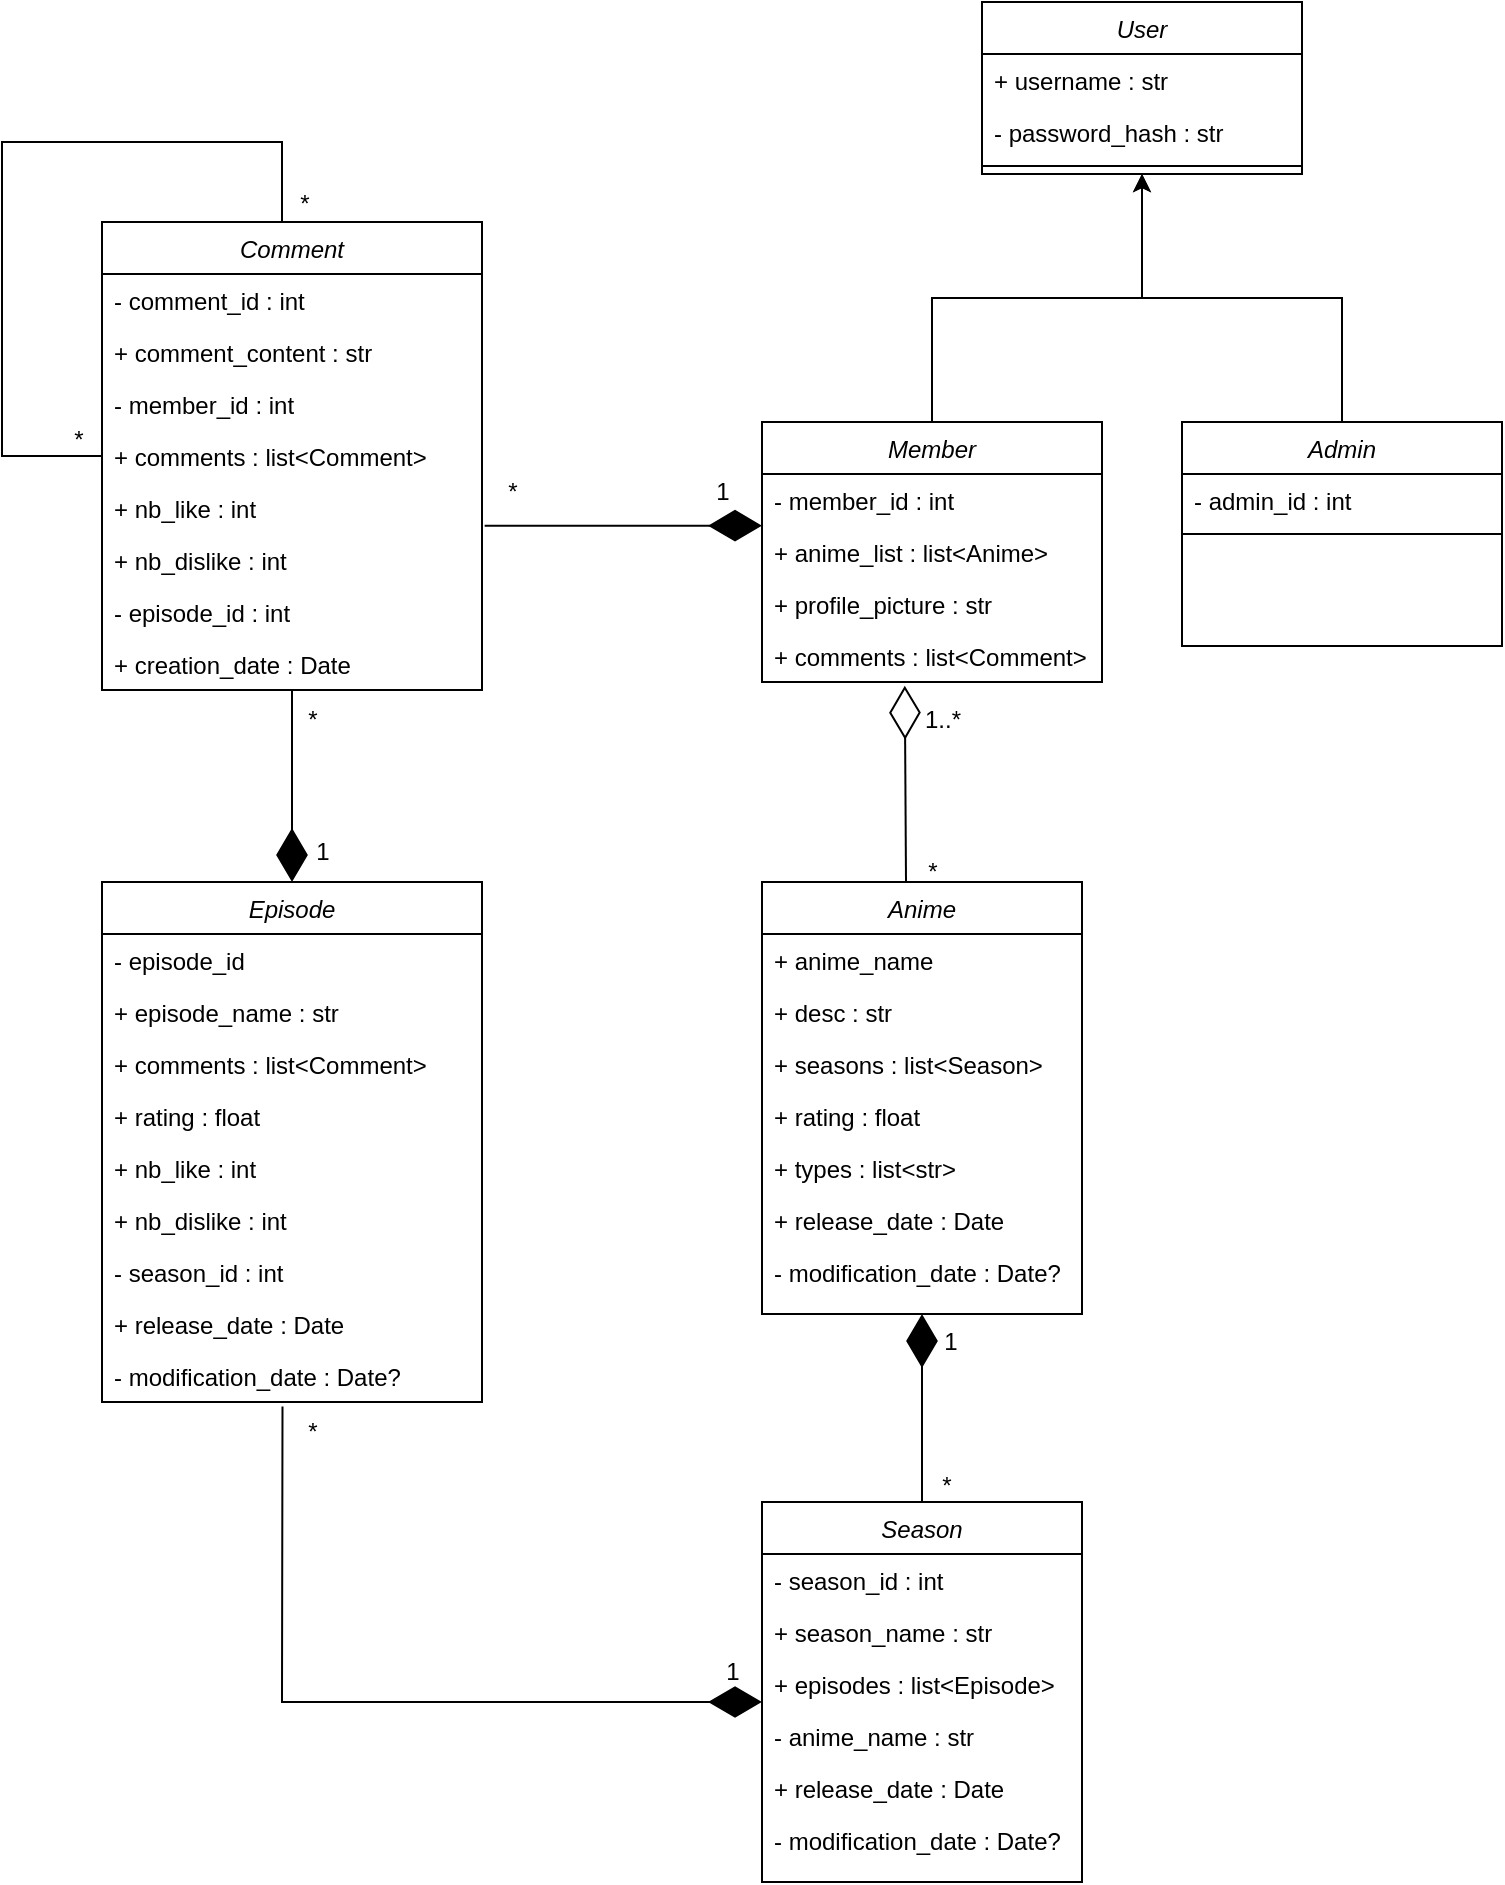 <mxfile version="24.7.17">
  <diagram id="C5RBs43oDa-KdzZeNtuy" name="Page-1">
    <mxGraphModel dx="1902" dy="558" grid="1" gridSize="10" guides="1" tooltips="1" connect="1" arrows="1" fold="1" page="1" pageScale="1" pageWidth="827" pageHeight="1169" math="0" shadow="0">
      <root>
        <mxCell id="WIyWlLk6GJQsqaUBKTNV-0" />
        <mxCell id="WIyWlLk6GJQsqaUBKTNV-1" parent="WIyWlLk6GJQsqaUBKTNV-0" />
        <mxCell id="zkfFHV4jXpPFQw0GAbJ--0" value="User" style="swimlane;fontStyle=2;align=center;verticalAlign=top;childLayout=stackLayout;horizontal=1;startSize=26;horizontalStack=0;resizeParent=1;resizeLast=0;collapsible=1;marginBottom=0;rounded=0;shadow=0;strokeWidth=1;" parent="WIyWlLk6GJQsqaUBKTNV-1" vertex="1">
          <mxGeometry x="210" y="80" width="160" height="86" as="geometry">
            <mxRectangle x="230" y="140" width="160" height="26" as="alternateBounds" />
          </mxGeometry>
        </mxCell>
        <mxCell id="zkfFHV4jXpPFQw0GAbJ--2" value="+ username : str" style="text;align=left;verticalAlign=top;spacingLeft=4;spacingRight=4;overflow=hidden;rotatable=0;points=[[0,0.5],[1,0.5]];portConstraint=eastwest;rounded=0;shadow=0;html=0;" parent="zkfFHV4jXpPFQw0GAbJ--0" vertex="1">
          <mxGeometry y="26" width="160" height="26" as="geometry" />
        </mxCell>
        <mxCell id="ftxAqOQDtA9_uiRcFHo2-0" value="- password_hash : str" style="text;align=left;verticalAlign=top;spacingLeft=4;spacingRight=4;overflow=hidden;rotatable=0;points=[[0,0.5],[1,0.5]];portConstraint=eastwest;rounded=0;shadow=0;html=0;" parent="zkfFHV4jXpPFQw0GAbJ--0" vertex="1">
          <mxGeometry y="52" width="160" height="26" as="geometry" />
        </mxCell>
        <mxCell id="zkfFHV4jXpPFQw0GAbJ--4" value="" style="line;html=1;strokeWidth=1;align=left;verticalAlign=middle;spacingTop=-1;spacingLeft=3;spacingRight=3;rotatable=0;labelPosition=right;points=[];portConstraint=eastwest;" parent="zkfFHV4jXpPFQw0GAbJ--0" vertex="1">
          <mxGeometry y="78" width="160" height="8" as="geometry" />
        </mxCell>
        <mxCell id="ftxAqOQDtA9_uiRcFHo2-26" style="edgeStyle=orthogonalEdgeStyle;rounded=0;orthogonalLoop=1;jettySize=auto;html=1;exitX=0.5;exitY=0;exitDx=0;exitDy=0;entryX=0.5;entryY=1;entryDx=0;entryDy=0;" parent="WIyWlLk6GJQsqaUBKTNV-1" source="ftxAqOQDtA9_uiRcFHo2-1" target="zkfFHV4jXpPFQw0GAbJ--0" edge="1">
          <mxGeometry relative="1" as="geometry" />
        </mxCell>
        <mxCell id="ftxAqOQDtA9_uiRcFHo2-1" value="Member" style="swimlane;fontStyle=2;align=center;verticalAlign=top;childLayout=stackLayout;horizontal=1;startSize=26;horizontalStack=0;resizeParent=1;resizeLast=0;collapsible=1;marginBottom=0;rounded=0;shadow=0;strokeWidth=1;" parent="WIyWlLk6GJQsqaUBKTNV-1" vertex="1">
          <mxGeometry x="100" y="290" width="170" height="130" as="geometry">
            <mxRectangle x="230" y="140" width="160" height="26" as="alternateBounds" />
          </mxGeometry>
        </mxCell>
        <mxCell id="ftxAqOQDtA9_uiRcFHo2-2" value="- member_id : int" style="text;align=left;verticalAlign=top;spacingLeft=4;spacingRight=4;overflow=hidden;rotatable=0;points=[[0,0.5],[1,0.5]];portConstraint=eastwest;" parent="ftxAqOQDtA9_uiRcFHo2-1" vertex="1">
          <mxGeometry y="26" width="170" height="26" as="geometry" />
        </mxCell>
        <mxCell id="ftxAqOQDtA9_uiRcFHo2-19" value="+ anime_list : list&lt;Anime&gt;" style="text;align=left;verticalAlign=top;spacingLeft=4;spacingRight=4;overflow=hidden;rotatable=0;points=[[0,0.5],[1,0.5]];portConstraint=eastwest;" parent="ftxAqOQDtA9_uiRcFHo2-1" vertex="1">
          <mxGeometry y="52" width="170" height="26" as="geometry" />
        </mxCell>
        <mxCell id="ftxAqOQDtA9_uiRcFHo2-16" value="+ profile_picture : str" style="text;align=left;verticalAlign=top;spacingLeft=4;spacingRight=4;overflow=hidden;rotatable=0;points=[[0,0.5],[1,0.5]];portConstraint=eastwest;" parent="ftxAqOQDtA9_uiRcFHo2-1" vertex="1">
          <mxGeometry y="78" width="170" height="26" as="geometry" />
        </mxCell>
        <mxCell id="ftxAqOQDtA9_uiRcFHo2-90" value="+ comments : list&lt;Comment&gt;" style="text;align=left;verticalAlign=top;spacingLeft=4;spacingRight=4;overflow=hidden;rotatable=0;points=[[0,0.5],[1,0.5]];portConstraint=eastwest;" parent="ftxAqOQDtA9_uiRcFHo2-1" vertex="1">
          <mxGeometry y="104" width="170" height="26" as="geometry" />
        </mxCell>
        <mxCell id="ftxAqOQDtA9_uiRcFHo2-27" style="edgeStyle=orthogonalEdgeStyle;rounded=0;orthogonalLoop=1;jettySize=auto;html=1;exitX=0.5;exitY=0;exitDx=0;exitDy=0;entryX=0.5;entryY=1;entryDx=0;entryDy=0;" parent="WIyWlLk6GJQsqaUBKTNV-1" source="ftxAqOQDtA9_uiRcFHo2-21" target="zkfFHV4jXpPFQw0GAbJ--0" edge="1">
          <mxGeometry relative="1" as="geometry" />
        </mxCell>
        <mxCell id="ftxAqOQDtA9_uiRcFHo2-21" value="Admin" style="swimlane;fontStyle=2;align=center;verticalAlign=top;childLayout=stackLayout;horizontal=1;startSize=26;horizontalStack=0;resizeParent=1;resizeLast=0;collapsible=1;marginBottom=0;rounded=0;shadow=0;strokeWidth=1;" parent="WIyWlLk6GJQsqaUBKTNV-1" vertex="1">
          <mxGeometry x="310" y="290" width="160" height="112" as="geometry">
            <mxRectangle x="230" y="140" width="160" height="26" as="alternateBounds" />
          </mxGeometry>
        </mxCell>
        <mxCell id="ftxAqOQDtA9_uiRcFHo2-22" value="- admin_id : int" style="text;align=left;verticalAlign=top;spacingLeft=4;spacingRight=4;overflow=hidden;rotatable=0;points=[[0,0.5],[1,0.5]];portConstraint=eastwest;" parent="ftxAqOQDtA9_uiRcFHo2-21" vertex="1">
          <mxGeometry y="26" width="160" height="26" as="geometry" />
        </mxCell>
        <mxCell id="ftxAqOQDtA9_uiRcFHo2-25" value="" style="line;html=1;strokeWidth=1;align=left;verticalAlign=middle;spacingTop=-1;spacingLeft=3;spacingRight=3;rotatable=0;labelPosition=right;points=[];portConstraint=eastwest;" parent="ftxAqOQDtA9_uiRcFHo2-21" vertex="1">
          <mxGeometry y="52" width="160" height="8" as="geometry" />
        </mxCell>
        <mxCell id="ftxAqOQDtA9_uiRcFHo2-28" value="Anime" style="swimlane;fontStyle=2;align=center;verticalAlign=top;childLayout=stackLayout;horizontal=1;startSize=26;horizontalStack=0;resizeParent=1;resizeLast=0;collapsible=1;marginBottom=0;rounded=0;shadow=0;strokeWidth=1;" parent="WIyWlLk6GJQsqaUBKTNV-1" vertex="1">
          <mxGeometry x="100" y="520" width="160" height="216" as="geometry">
            <mxRectangle x="230" y="140" width="160" height="26" as="alternateBounds" />
          </mxGeometry>
        </mxCell>
        <mxCell id="ftxAqOQDtA9_uiRcFHo2-29" value="+ anime_name" style="text;align=left;verticalAlign=top;spacingLeft=4;spacingRight=4;overflow=hidden;rotatable=0;points=[[0,0.5],[1,0.5]];portConstraint=eastwest;" parent="ftxAqOQDtA9_uiRcFHo2-28" vertex="1">
          <mxGeometry y="26" width="160" height="26" as="geometry" />
        </mxCell>
        <mxCell id="ftxAqOQDtA9_uiRcFHo2-33" value="+ desc : str" style="text;align=left;verticalAlign=top;spacingLeft=4;spacingRight=4;overflow=hidden;rotatable=0;points=[[0,0.5],[1,0.5]];portConstraint=eastwest;" parent="ftxAqOQDtA9_uiRcFHo2-28" vertex="1">
          <mxGeometry y="52" width="160" height="26" as="geometry" />
        </mxCell>
        <mxCell id="ftxAqOQDtA9_uiRcFHo2-30" value="+ seasons : list&lt;Season&gt;" style="text;align=left;verticalAlign=top;spacingLeft=4;spacingRight=4;overflow=hidden;rotatable=0;points=[[0,0.5],[1,0.5]];portConstraint=eastwest;" parent="ftxAqOQDtA9_uiRcFHo2-28" vertex="1">
          <mxGeometry y="78" width="160" height="26" as="geometry" />
        </mxCell>
        <mxCell id="ftxAqOQDtA9_uiRcFHo2-31" value="+ rating : float" style="text;align=left;verticalAlign=top;spacingLeft=4;spacingRight=4;overflow=hidden;rotatable=0;points=[[0,0.5],[1,0.5]];portConstraint=eastwest;" parent="ftxAqOQDtA9_uiRcFHo2-28" vertex="1">
          <mxGeometry y="104" width="160" height="26" as="geometry" />
        </mxCell>
        <mxCell id="ftxAqOQDtA9_uiRcFHo2-34" value="+ types : list&lt;str&gt;" style="text;align=left;verticalAlign=top;spacingLeft=4;spacingRight=4;overflow=hidden;rotatable=0;points=[[0,0.5],[1,0.5]];portConstraint=eastwest;" parent="ftxAqOQDtA9_uiRcFHo2-28" vertex="1">
          <mxGeometry y="130" width="160" height="26" as="geometry" />
        </mxCell>
        <mxCell id="ftxAqOQDtA9_uiRcFHo2-35" value="+ release_date : Date" style="text;align=left;verticalAlign=top;spacingLeft=4;spacingRight=4;overflow=hidden;rotatable=0;points=[[0,0.5],[1,0.5]];portConstraint=eastwest;" parent="ftxAqOQDtA9_uiRcFHo2-28" vertex="1">
          <mxGeometry y="156" width="160" height="26" as="geometry" />
        </mxCell>
        <mxCell id="ftxAqOQDtA9_uiRcFHo2-36" value="- modification_date : Date?" style="text;align=left;verticalAlign=top;spacingLeft=4;spacingRight=4;overflow=hidden;rotatable=0;points=[[0,0.5],[1,0.5]];portConstraint=eastwest;" parent="ftxAqOQDtA9_uiRcFHo2-28" vertex="1">
          <mxGeometry y="182" width="160" height="26" as="geometry" />
        </mxCell>
        <mxCell id="ftxAqOQDtA9_uiRcFHo2-38" value="" style="endArrow=diamondThin;endFill=0;endSize=24;html=1;rounded=0;exitX=0.5;exitY=0;exitDx=0;exitDy=0;entryX=0.42;entryY=1.071;entryDx=0;entryDy=0;entryPerimeter=0;" parent="WIyWlLk6GJQsqaUBKTNV-1" target="ftxAqOQDtA9_uiRcFHo2-90" edge="1">
          <mxGeometry width="160" relative="1" as="geometry">
            <mxPoint x="172" y="520" as="sourcePoint" />
            <mxPoint x="170" y="430" as="targetPoint" />
          </mxGeometry>
        </mxCell>
        <mxCell id="ftxAqOQDtA9_uiRcFHo2-39" value="1..*" style="text;html=1;align=center;verticalAlign=middle;resizable=0;points=[];autosize=1;strokeColor=none;fillColor=none;" parent="WIyWlLk6GJQsqaUBKTNV-1" vertex="1">
          <mxGeometry x="170" y="424" width="40" height="30" as="geometry" />
        </mxCell>
        <mxCell id="ftxAqOQDtA9_uiRcFHo2-40" value="*" style="text;html=1;align=center;verticalAlign=middle;resizable=0;points=[];autosize=1;strokeColor=none;fillColor=none;" parent="WIyWlLk6GJQsqaUBKTNV-1" vertex="1">
          <mxGeometry x="170" y="500" width="30" height="30" as="geometry" />
        </mxCell>
        <mxCell id="ftxAqOQDtA9_uiRcFHo2-43" value="Season" style="swimlane;fontStyle=2;align=center;verticalAlign=top;childLayout=stackLayout;horizontal=1;startSize=26;horizontalStack=0;resizeParent=1;resizeLast=0;collapsible=1;marginBottom=0;rounded=0;shadow=0;strokeWidth=1;" parent="WIyWlLk6GJQsqaUBKTNV-1" vertex="1">
          <mxGeometry x="100" y="830" width="160" height="190" as="geometry">
            <mxRectangle x="230" y="140" width="160" height="26" as="alternateBounds" />
          </mxGeometry>
        </mxCell>
        <mxCell id="ftxAqOQDtA9_uiRcFHo2-44" value="- season_id : int" style="text;align=left;verticalAlign=top;spacingLeft=4;spacingRight=4;overflow=hidden;rotatable=0;points=[[0,0.5],[1,0.5]];portConstraint=eastwest;" parent="ftxAqOQDtA9_uiRcFHo2-43" vertex="1">
          <mxGeometry y="26" width="160" height="26" as="geometry" />
        </mxCell>
        <mxCell id="ftxAqOQDtA9_uiRcFHo2-45" value="+ season_name : str" style="text;align=left;verticalAlign=top;spacingLeft=4;spacingRight=4;overflow=hidden;rotatable=0;points=[[0,0.5],[1,0.5]];portConstraint=eastwest;" parent="ftxAqOQDtA9_uiRcFHo2-43" vertex="1">
          <mxGeometry y="52" width="160" height="26" as="geometry" />
        </mxCell>
        <mxCell id="ftxAqOQDtA9_uiRcFHo2-46" value="+ episodes : list&lt;Episode&gt;" style="text;align=left;verticalAlign=top;spacingLeft=4;spacingRight=4;overflow=hidden;rotatable=0;points=[[0,0.5],[1,0.5]];portConstraint=eastwest;" parent="ftxAqOQDtA9_uiRcFHo2-43" vertex="1">
          <mxGeometry y="78" width="160" height="26" as="geometry" />
        </mxCell>
        <mxCell id="ftxAqOQDtA9_uiRcFHo2-47" value="- anime_name : str" style="text;align=left;verticalAlign=top;spacingLeft=4;spacingRight=4;overflow=hidden;rotatable=0;points=[[0,0.5],[1,0.5]];portConstraint=eastwest;" parent="ftxAqOQDtA9_uiRcFHo2-43" vertex="1">
          <mxGeometry y="104" width="160" height="26" as="geometry" />
        </mxCell>
        <mxCell id="ftxAqOQDtA9_uiRcFHo2-49" value="+ release_date : Date" style="text;align=left;verticalAlign=top;spacingLeft=4;spacingRight=4;overflow=hidden;rotatable=0;points=[[0,0.5],[1,0.5]];portConstraint=eastwest;" parent="ftxAqOQDtA9_uiRcFHo2-43" vertex="1">
          <mxGeometry y="130" width="160" height="26" as="geometry" />
        </mxCell>
        <mxCell id="ftxAqOQDtA9_uiRcFHo2-50" value="- modification_date : Date?" style="text;align=left;verticalAlign=top;spacingLeft=4;spacingRight=4;overflow=hidden;rotatable=0;points=[[0,0.5],[1,0.5]];portConstraint=eastwest;" parent="ftxAqOQDtA9_uiRcFHo2-43" vertex="1">
          <mxGeometry y="156" width="160" height="26" as="geometry" />
        </mxCell>
        <mxCell id="ftxAqOQDtA9_uiRcFHo2-52" value="" style="endArrow=diamondThin;endFill=1;endSize=24;html=1;rounded=0;exitX=0.5;exitY=0;exitDx=0;exitDy=0;entryX=0.5;entryY=1;entryDx=0;entryDy=0;" parent="WIyWlLk6GJQsqaUBKTNV-1" source="ftxAqOQDtA9_uiRcFHo2-43" target="ftxAqOQDtA9_uiRcFHo2-28" edge="1">
          <mxGeometry width="160" relative="1" as="geometry">
            <mxPoint x="260" y="614.5" as="sourcePoint" />
            <mxPoint x="190" y="730" as="targetPoint" />
          </mxGeometry>
        </mxCell>
        <mxCell id="ftxAqOQDtA9_uiRcFHo2-53" value="*" style="text;html=1;align=center;verticalAlign=middle;resizable=0;points=[];autosize=1;strokeColor=none;fillColor=none;" parent="WIyWlLk6GJQsqaUBKTNV-1" vertex="1">
          <mxGeometry x="177" y="807" width="30" height="30" as="geometry" />
        </mxCell>
        <mxCell id="ftxAqOQDtA9_uiRcFHo2-54" value="1" style="text;html=1;align=center;verticalAlign=middle;resizable=0;points=[];autosize=1;strokeColor=none;fillColor=none;" parent="WIyWlLk6GJQsqaUBKTNV-1" vertex="1">
          <mxGeometry x="179" y="735" width="30" height="30" as="geometry" />
        </mxCell>
        <mxCell id="ftxAqOQDtA9_uiRcFHo2-55" value="Episode" style="swimlane;fontStyle=2;align=center;verticalAlign=top;childLayout=stackLayout;horizontal=1;startSize=26;horizontalStack=0;resizeParent=1;resizeLast=0;collapsible=1;marginBottom=0;rounded=0;shadow=0;strokeWidth=1;" parent="WIyWlLk6GJQsqaUBKTNV-1" vertex="1">
          <mxGeometry x="-230" y="520" width="190" height="260" as="geometry">
            <mxRectangle x="230" y="140" width="160" height="26" as="alternateBounds" />
          </mxGeometry>
        </mxCell>
        <mxCell id="ftxAqOQDtA9_uiRcFHo2-56" value="- episode_id" style="text;align=left;verticalAlign=top;spacingLeft=4;spacingRight=4;overflow=hidden;rotatable=0;points=[[0,0.5],[1,0.5]];portConstraint=eastwest;" parent="ftxAqOQDtA9_uiRcFHo2-55" vertex="1">
          <mxGeometry y="26" width="190" height="26" as="geometry" />
        </mxCell>
        <mxCell id="ftxAqOQDtA9_uiRcFHo2-57" value="+ episode_name : str" style="text;align=left;verticalAlign=top;spacingLeft=4;spacingRight=4;overflow=hidden;rotatable=0;points=[[0,0.5],[1,0.5]];portConstraint=eastwest;" parent="ftxAqOQDtA9_uiRcFHo2-55" vertex="1">
          <mxGeometry y="52" width="190" height="26" as="geometry" />
        </mxCell>
        <mxCell id="ftxAqOQDtA9_uiRcFHo2-58" value="+ comments : list&lt;Comment&gt;" style="text;align=left;verticalAlign=top;spacingLeft=4;spacingRight=4;overflow=hidden;rotatable=0;points=[[0,0.5],[1,0.5]];portConstraint=eastwest;" parent="ftxAqOQDtA9_uiRcFHo2-55" vertex="1">
          <mxGeometry y="78" width="190" height="26" as="geometry" />
        </mxCell>
        <mxCell id="ftxAqOQDtA9_uiRcFHo2-59" value="+ rating : float" style="text;align=left;verticalAlign=top;spacingLeft=4;spacingRight=4;overflow=hidden;rotatable=0;points=[[0,0.5],[1,0.5]];portConstraint=eastwest;" parent="ftxAqOQDtA9_uiRcFHo2-55" vertex="1">
          <mxGeometry y="104" width="190" height="26" as="geometry" />
        </mxCell>
        <mxCell id="ftxAqOQDtA9_uiRcFHo2-62" value="+ nb_like : int" style="text;align=left;verticalAlign=top;spacingLeft=4;spacingRight=4;overflow=hidden;rotatable=0;points=[[0,0.5],[1,0.5]];portConstraint=eastwest;" parent="ftxAqOQDtA9_uiRcFHo2-55" vertex="1">
          <mxGeometry y="130" width="190" height="26" as="geometry" />
        </mxCell>
        <mxCell id="ftxAqOQDtA9_uiRcFHo2-63" value="+ nb_dislike : int" style="text;align=left;verticalAlign=top;spacingLeft=4;spacingRight=4;overflow=hidden;rotatable=0;points=[[0,0.5],[1,0.5]];portConstraint=eastwest;" parent="ftxAqOQDtA9_uiRcFHo2-55" vertex="1">
          <mxGeometry y="156" width="190" height="26" as="geometry" />
        </mxCell>
        <mxCell id="ftxAqOQDtA9_uiRcFHo2-64" value="- season_id : int" style="text;align=left;verticalAlign=top;spacingLeft=4;spacingRight=4;overflow=hidden;rotatable=0;points=[[0,0.5],[1,0.5]];portConstraint=eastwest;" parent="ftxAqOQDtA9_uiRcFHo2-55" vertex="1">
          <mxGeometry y="182" width="190" height="26" as="geometry" />
        </mxCell>
        <mxCell id="ftxAqOQDtA9_uiRcFHo2-60" value="+ release_date : Date" style="text;align=left;verticalAlign=top;spacingLeft=4;spacingRight=4;overflow=hidden;rotatable=0;points=[[0,0.5],[1,0.5]];portConstraint=eastwest;" parent="ftxAqOQDtA9_uiRcFHo2-55" vertex="1">
          <mxGeometry y="208" width="190" height="26" as="geometry" />
        </mxCell>
        <mxCell id="ftxAqOQDtA9_uiRcFHo2-61" value="- modification_date : Date?" style="text;align=left;verticalAlign=top;spacingLeft=4;spacingRight=4;overflow=hidden;rotatable=0;points=[[0,0.5],[1,0.5]];portConstraint=eastwest;" parent="ftxAqOQDtA9_uiRcFHo2-55" vertex="1">
          <mxGeometry y="234" width="190" height="26" as="geometry" />
        </mxCell>
        <mxCell id="ftxAqOQDtA9_uiRcFHo2-66" value="" style="endArrow=diamondThin;endFill=1;endSize=24;html=1;rounded=0;exitX=0.475;exitY=1.085;exitDx=0;exitDy=0;exitPerimeter=0;" parent="WIyWlLk6GJQsqaUBKTNV-1" source="ftxAqOQDtA9_uiRcFHo2-61" edge="1">
          <mxGeometry width="160" relative="1" as="geometry">
            <mxPoint x="-60" y="930" as="sourcePoint" />
            <mxPoint x="100" y="930" as="targetPoint" />
            <Array as="points">
              <mxPoint x="-140" y="930" />
            </Array>
          </mxGeometry>
        </mxCell>
        <mxCell id="ftxAqOQDtA9_uiRcFHo2-67" value="1" style="text;html=1;align=center;verticalAlign=middle;resizable=0;points=[];autosize=1;strokeColor=none;fillColor=none;" parent="WIyWlLk6GJQsqaUBKTNV-1" vertex="1">
          <mxGeometry x="70" y="900" width="30" height="30" as="geometry" />
        </mxCell>
        <mxCell id="ftxAqOQDtA9_uiRcFHo2-68" value="*" style="text;html=1;align=center;verticalAlign=middle;resizable=0;points=[];autosize=1;strokeColor=none;fillColor=none;" parent="WIyWlLk6GJQsqaUBKTNV-1" vertex="1">
          <mxGeometry x="-140" y="780" width="30" height="30" as="geometry" />
        </mxCell>
        <mxCell id="ftxAqOQDtA9_uiRcFHo2-69" value="Comment" style="swimlane;fontStyle=2;align=center;verticalAlign=top;childLayout=stackLayout;horizontal=1;startSize=26;horizontalStack=0;resizeParent=1;resizeLast=0;collapsible=1;marginBottom=0;rounded=0;shadow=0;strokeWidth=1;" parent="WIyWlLk6GJQsqaUBKTNV-1" vertex="1">
          <mxGeometry x="-230" y="190" width="190" height="234" as="geometry">
            <mxRectangle x="230" y="140" width="160" height="26" as="alternateBounds" />
          </mxGeometry>
        </mxCell>
        <mxCell id="ftxAqOQDtA9_uiRcFHo2-70" value="- comment_id : int" style="text;align=left;verticalAlign=top;spacingLeft=4;spacingRight=4;overflow=hidden;rotatable=0;points=[[0,0.5],[1,0.5]];portConstraint=eastwest;" parent="ftxAqOQDtA9_uiRcFHo2-69" vertex="1">
          <mxGeometry y="26" width="190" height="26" as="geometry" />
        </mxCell>
        <mxCell id="ftxAqOQDtA9_uiRcFHo2-71" value="+ comment_content : str" style="text;align=left;verticalAlign=top;spacingLeft=4;spacingRight=4;overflow=hidden;rotatable=0;points=[[0,0.5],[1,0.5]];portConstraint=eastwest;" parent="ftxAqOQDtA9_uiRcFHo2-69" vertex="1">
          <mxGeometry y="52" width="190" height="26" as="geometry" />
        </mxCell>
        <mxCell id="ftxAqOQDtA9_uiRcFHo2-72" value="- member_id : int" style="text;align=left;verticalAlign=top;spacingLeft=4;spacingRight=4;overflow=hidden;rotatable=0;points=[[0,0.5],[1,0.5]];portConstraint=eastwest;" parent="ftxAqOQDtA9_uiRcFHo2-69" vertex="1">
          <mxGeometry y="78" width="190" height="26" as="geometry" />
        </mxCell>
        <mxCell id="ftxAqOQDtA9_uiRcFHo2-79" value="+ comments : list&lt;Comment&gt;" style="text;align=left;verticalAlign=top;spacingLeft=4;spacingRight=4;overflow=hidden;rotatable=0;points=[[0,0.5],[1,0.5]];portConstraint=eastwest;" parent="ftxAqOQDtA9_uiRcFHo2-69" vertex="1">
          <mxGeometry y="104" width="190" height="26" as="geometry" />
        </mxCell>
        <mxCell id="ftxAqOQDtA9_uiRcFHo2-74" value="+ nb_like : int" style="text;align=left;verticalAlign=top;spacingLeft=4;spacingRight=4;overflow=hidden;rotatable=0;points=[[0,0.5],[1,0.5]];portConstraint=eastwest;" parent="ftxAqOQDtA9_uiRcFHo2-69" vertex="1">
          <mxGeometry y="130" width="190" height="26" as="geometry" />
        </mxCell>
        <mxCell id="ftxAqOQDtA9_uiRcFHo2-75" value="+ nb_dislike : int" style="text;align=left;verticalAlign=top;spacingLeft=4;spacingRight=4;overflow=hidden;rotatable=0;points=[[0,0.5],[1,0.5]];portConstraint=eastwest;" parent="ftxAqOQDtA9_uiRcFHo2-69" vertex="1">
          <mxGeometry y="156" width="190" height="26" as="geometry" />
        </mxCell>
        <mxCell id="ftxAqOQDtA9_uiRcFHo2-80" value="- episode_id : int" style="text;align=left;verticalAlign=top;spacingLeft=4;spacingRight=4;overflow=hidden;rotatable=0;points=[[0,0.5],[1,0.5]];portConstraint=eastwest;" parent="ftxAqOQDtA9_uiRcFHo2-69" vertex="1">
          <mxGeometry y="182" width="190" height="26" as="geometry" />
        </mxCell>
        <mxCell id="ftxAqOQDtA9_uiRcFHo2-82" value="+ creation_date : Date" style="text;align=left;verticalAlign=top;spacingLeft=4;spacingRight=4;overflow=hidden;rotatable=0;points=[[0,0.5],[1,0.5]];portConstraint=eastwest;" parent="ftxAqOQDtA9_uiRcFHo2-69" vertex="1">
          <mxGeometry y="208" width="190" height="26" as="geometry" />
        </mxCell>
        <mxCell id="ftxAqOQDtA9_uiRcFHo2-83" value="" style="endArrow=diamondThin;endFill=1;endSize=24;html=1;rounded=0;entryX=0.5;entryY=0;entryDx=0;entryDy=0;" parent="WIyWlLk6GJQsqaUBKTNV-1" target="ftxAqOQDtA9_uiRcFHo2-55" edge="1">
          <mxGeometry width="160" relative="1" as="geometry">
            <mxPoint x="-135" y="424" as="sourcePoint" />
            <mxPoint x="-90" y="470" as="targetPoint" />
          </mxGeometry>
        </mxCell>
        <mxCell id="ftxAqOQDtA9_uiRcFHo2-84" value="*" style="text;html=1;align=center;verticalAlign=middle;resizable=0;points=[];autosize=1;strokeColor=none;fillColor=none;" parent="WIyWlLk6GJQsqaUBKTNV-1" vertex="1">
          <mxGeometry x="-140" y="424" width="30" height="30" as="geometry" />
        </mxCell>
        <mxCell id="ftxAqOQDtA9_uiRcFHo2-85" value="1" style="text;html=1;align=center;verticalAlign=middle;resizable=0;points=[];autosize=1;strokeColor=none;fillColor=none;" parent="WIyWlLk6GJQsqaUBKTNV-1" vertex="1">
          <mxGeometry x="-135" y="490" width="30" height="30" as="geometry" />
        </mxCell>
        <mxCell id="ftxAqOQDtA9_uiRcFHo2-86" value="" style="endArrow=diamondThin;endFill=1;endSize=24;html=1;rounded=0;exitX=0.044;exitY=1.061;exitDx=0;exitDy=0;exitPerimeter=0;entryX=0;entryY=0.993;entryDx=0;entryDy=0;entryPerimeter=0;" parent="WIyWlLk6GJQsqaUBKTNV-1" source="ftxAqOQDtA9_uiRcFHo2-87" target="ftxAqOQDtA9_uiRcFHo2-2" edge="1">
          <mxGeometry width="160" relative="1" as="geometry">
            <mxPoint x="100" y="345.58" as="sourcePoint" />
            <mxPoint x="60" y="210" as="targetPoint" />
          </mxGeometry>
        </mxCell>
        <mxCell id="ftxAqOQDtA9_uiRcFHo2-87" value="*" style="text;html=1;align=center;verticalAlign=middle;resizable=0;points=[];autosize=1;strokeColor=none;fillColor=none;" parent="WIyWlLk6GJQsqaUBKTNV-1" vertex="1">
          <mxGeometry x="-40" y="310" width="30" height="30" as="geometry" />
        </mxCell>
        <mxCell id="ftxAqOQDtA9_uiRcFHo2-88" value="1" style="text;html=1;align=center;verticalAlign=middle;resizable=0;points=[];autosize=1;strokeColor=none;fillColor=none;" parent="WIyWlLk6GJQsqaUBKTNV-1" vertex="1">
          <mxGeometry x="65" y="310" width="30" height="30" as="geometry" />
        </mxCell>
        <mxCell id="ftxAqOQDtA9_uiRcFHo2-91" value="" style="endArrow=none;html=1;rounded=0;entryX=0;entryY=0.5;entryDx=0;entryDy=0;" parent="WIyWlLk6GJQsqaUBKTNV-1" target="ftxAqOQDtA9_uiRcFHo2-79" edge="1">
          <mxGeometry width="50" height="50" relative="1" as="geometry">
            <mxPoint x="-140" y="190" as="sourcePoint" />
            <mxPoint x="-140" y="120" as="targetPoint" />
            <Array as="points">
              <mxPoint x="-140" y="150" />
              <mxPoint x="-280" y="150" />
              <mxPoint x="-280" y="307" />
            </Array>
          </mxGeometry>
        </mxCell>
        <mxCell id="ftxAqOQDtA9_uiRcFHo2-92" value="*" style="text;html=1;align=center;verticalAlign=middle;resizable=0;points=[];autosize=1;strokeColor=none;fillColor=none;" parent="WIyWlLk6GJQsqaUBKTNV-1" vertex="1">
          <mxGeometry x="-144" y="166" width="30" height="30" as="geometry" />
        </mxCell>
        <mxCell id="ftxAqOQDtA9_uiRcFHo2-93" value="*" style="text;html=1;align=center;verticalAlign=middle;resizable=0;points=[];autosize=1;strokeColor=none;fillColor=none;" parent="WIyWlLk6GJQsqaUBKTNV-1" vertex="1">
          <mxGeometry x="-257" y="284" width="30" height="30" as="geometry" />
        </mxCell>
      </root>
    </mxGraphModel>
  </diagram>
</mxfile>
